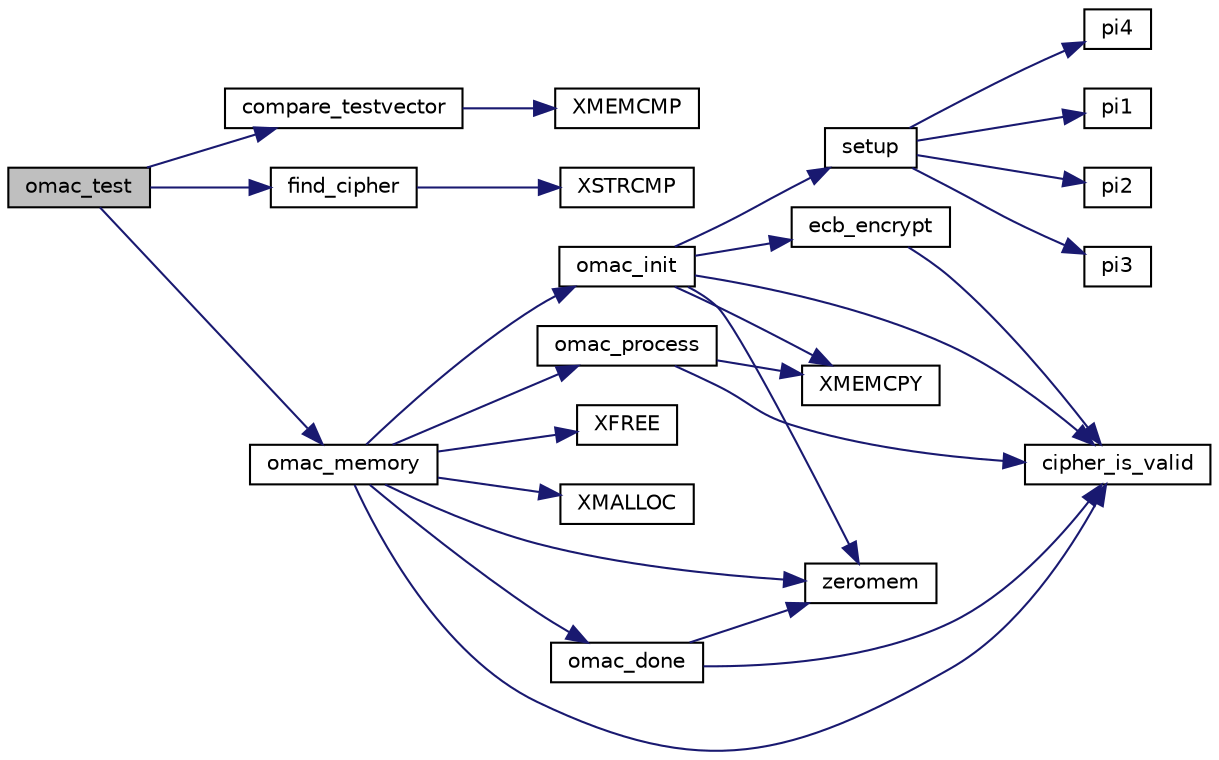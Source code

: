 digraph "omac_test"
{
 // LATEX_PDF_SIZE
  edge [fontname="Helvetica",fontsize="10",labelfontname="Helvetica",labelfontsize="10"];
  node [fontname="Helvetica",fontsize="10",shape=record];
  rankdir="LR";
  Node0 [label="omac_test",height=0.2,width=0.4,color="black", fillcolor="grey75", style="filled", fontcolor="black",tooltip="Test the OMAC setup."];
  Node0 -> Node1 [color="midnightblue",fontsize="10",style="solid",fontname="Helvetica"];
  Node1 [label="compare_testvector",height=0.2,width=0.4,color="black", fillcolor="white", style="filled",URL="$tomcrypt__misc_8h.html#a7764a7f27897c6182335752df00b5f8e",tooltip="Compare two test-vectors."];
  Node1 -> Node2 [color="midnightblue",fontsize="10",style="solid",fontname="Helvetica"];
  Node2 [label="XMEMCMP",height=0.2,width=0.4,color="black", fillcolor="white", style="filled",URL="$tomcrypt__cfg_8h.html#a372b974ec0ac07abcd55297554fe540f",tooltip=" "];
  Node0 -> Node3 [color="midnightblue",fontsize="10",style="solid",fontname="Helvetica"];
  Node3 [label="find_cipher",height=0.2,width=0.4,color="black", fillcolor="white", style="filled",URL="$tomcrypt__cipher_8h.html#af5c3882342fd65a17239cd04bfdf44e2",tooltip="Find a registered cipher by name."];
  Node3 -> Node4 [color="midnightblue",fontsize="10",style="solid",fontname="Helvetica"];
  Node4 [label="XSTRCMP",height=0.2,width=0.4,color="black", fillcolor="white", style="filled",URL="$tomcrypt__cfg_8h.html#a5d6e3d69e1d3f54de008b963bba3c6b3",tooltip=" "];
  Node0 -> Node5 [color="midnightblue",fontsize="10",style="solid",fontname="Helvetica"];
  Node5 [label="omac_memory",height=0.2,width=0.4,color="black", fillcolor="white", style="filled",URL="$omac__memory_8c.html#a22ca5d123fefe8922e9491f5a0e122a2",tooltip="OMAC a block of memory."];
  Node5 -> Node6 [color="midnightblue",fontsize="10",style="solid",fontname="Helvetica"];
  Node6 [label="cipher_is_valid",height=0.2,width=0.4,color="black", fillcolor="white", style="filled",URL="$tomcrypt__cipher_8h.html#ac30eb68934c4ca07205344dc9d159221",tooltip=" "];
  Node5 -> Node7 [color="midnightblue",fontsize="10",style="solid",fontname="Helvetica"];
  Node7 [label="omac_done",height=0.2,width=0.4,color="black", fillcolor="white", style="filled",URL="$omac__done_8c.html#a5dbac1c7d2abe27fa4a3523f65289525",tooltip="Terminate an OMAC stream."];
  Node7 -> Node6 [color="midnightblue",fontsize="10",style="solid",fontname="Helvetica"];
  Node7 -> Node8 [color="midnightblue",fontsize="10",style="solid",fontname="Helvetica"];
  Node8 [label="zeromem",height=0.2,width=0.4,color="black", fillcolor="white", style="filled",URL="$tomcrypt__misc_8h.html#a63b6e188713790263bfd3612fe8b398f",tooltip="Zero a block of memory."];
  Node5 -> Node9 [color="midnightblue",fontsize="10",style="solid",fontname="Helvetica"];
  Node9 [label="omac_init",height=0.2,width=0.4,color="black", fillcolor="white", style="filled",URL="$omac__init_8c.html#a54f34070eb08f0037eb0efab37207794",tooltip="Initialize an OMAC state."];
  Node9 -> Node6 [color="midnightblue",fontsize="10",style="solid",fontname="Helvetica"];
  Node9 -> Node10 [color="midnightblue",fontsize="10",style="solid",fontname="Helvetica"];
  Node10 [label="ecb_encrypt",height=0.2,width=0.4,color="black", fillcolor="white", style="filled",URL="$ecb__encrypt_8c.html#affdcc93fca272998e2545fcabac4e7f0",tooltip="ECB encrypt."];
  Node10 -> Node6 [color="midnightblue",fontsize="10",style="solid",fontname="Helvetica"];
  Node9 -> Node11 [color="midnightblue",fontsize="10",style="solid",fontname="Helvetica"];
  Node11 [label="setup",height=0.2,width=0.4,color="black", fillcolor="white", style="filled",URL="$multi2_8c.html#ad0625943f7d847668b869ed827c51d47",tooltip=" "];
  Node11 -> Node12 [color="midnightblue",fontsize="10",style="solid",fontname="Helvetica"];
  Node12 [label="pi1",height=0.2,width=0.4,color="black", fillcolor="white", style="filled",URL="$multi2_8c.html#aa6e28a79517b509154714e51c2c1dc3b",tooltip=" "];
  Node11 -> Node13 [color="midnightblue",fontsize="10",style="solid",fontname="Helvetica"];
  Node13 [label="pi2",height=0.2,width=0.4,color="black", fillcolor="white", style="filled",URL="$multi2_8c.html#a37c4b6b09dd5493456b3c765914b1481",tooltip=" "];
  Node11 -> Node14 [color="midnightblue",fontsize="10",style="solid",fontname="Helvetica"];
  Node14 [label="pi3",height=0.2,width=0.4,color="black", fillcolor="white", style="filled",URL="$multi2_8c.html#a3e3c386a25d0f6950651f1fa5277c147",tooltip=" "];
  Node11 -> Node15 [color="midnightblue",fontsize="10",style="solid",fontname="Helvetica"];
  Node15 [label="pi4",height=0.2,width=0.4,color="black", fillcolor="white", style="filled",URL="$multi2_8c.html#ad94b543f7f2133e851ecb20bd9324e12",tooltip=" "];
  Node9 -> Node16 [color="midnightblue",fontsize="10",style="solid",fontname="Helvetica"];
  Node16 [label="XMEMCPY",height=0.2,width=0.4,color="black", fillcolor="white", style="filled",URL="$tomcrypt__cfg_8h.html#a7691dd48d60d5fc6daf2fa7ec4c55e12",tooltip=" "];
  Node9 -> Node8 [color="midnightblue",fontsize="10",style="solid",fontname="Helvetica"];
  Node5 -> Node17 [color="midnightblue",fontsize="10",style="solid",fontname="Helvetica"];
  Node17 [label="omac_process",height=0.2,width=0.4,color="black", fillcolor="white", style="filled",URL="$omac__process_8c.html#a7d42bf0deb0f7dbdd1637c3f7c21f93e",tooltip="Process data through OMAC."];
  Node17 -> Node6 [color="midnightblue",fontsize="10",style="solid",fontname="Helvetica"];
  Node17 -> Node16 [color="midnightblue",fontsize="10",style="solid",fontname="Helvetica"];
  Node5 -> Node18 [color="midnightblue",fontsize="10",style="solid",fontname="Helvetica"];
  Node18 [label="XFREE",height=0.2,width=0.4,color="black", fillcolor="white", style="filled",URL="$tomcrypt__cfg_8h.html#a260d66fc0690e0502cf3bfe7b5244b75",tooltip=" "];
  Node5 -> Node19 [color="midnightblue",fontsize="10",style="solid",fontname="Helvetica"];
  Node19 [label="XMALLOC",height=0.2,width=0.4,color="black", fillcolor="white", style="filled",URL="$tomcrypt__cfg_8h.html#af363355f38fbaacdefacf270436ae1c9",tooltip=" "];
  Node5 -> Node8 [color="midnightblue",fontsize="10",style="solid",fontname="Helvetica"];
}
